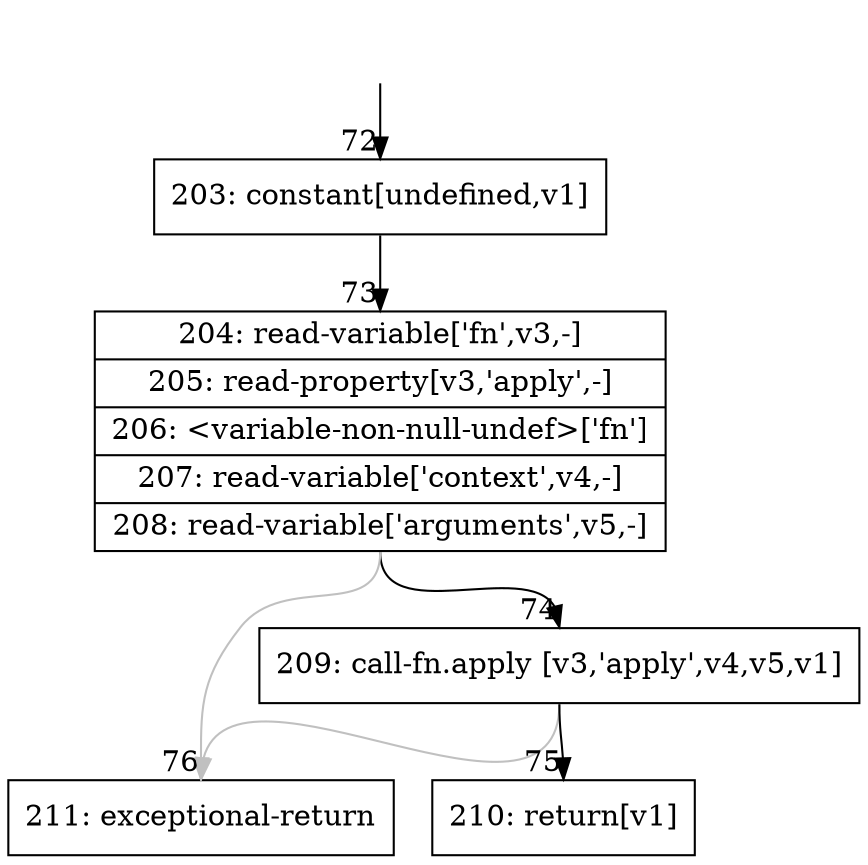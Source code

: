 digraph {
rankdir="TD"
BB_entry9[shape=none,label=""];
BB_entry9 -> BB72 [tailport=s, headport=n, headlabel="    72"]
BB72 [shape=record label="{203: constant[undefined,v1]}" ] 
BB72 -> BB73 [tailport=s, headport=n, headlabel="      73"]
BB73 [shape=record label="{204: read-variable['fn',v3,-]|205: read-property[v3,'apply',-]|206: \<variable-non-null-undef\>['fn']|207: read-variable['context',v4,-]|208: read-variable['arguments',v5,-]}" ] 
BB73 -> BB74 [tailport=s, headport=n, headlabel="      74"]
BB73 -> BB76 [tailport=s, headport=n, color=gray, headlabel="      76"]
BB74 [shape=record label="{209: call-fn.apply [v3,'apply',v4,v5,v1]}" ] 
BB74 -> BB75 [tailport=s, headport=n, headlabel="      75"]
BB74 -> BB76 [tailport=s, headport=n, color=gray]
BB75 [shape=record label="{210: return[v1]}" ] 
BB76 [shape=record label="{211: exceptional-return}" ] 
//#$~ 132
}
